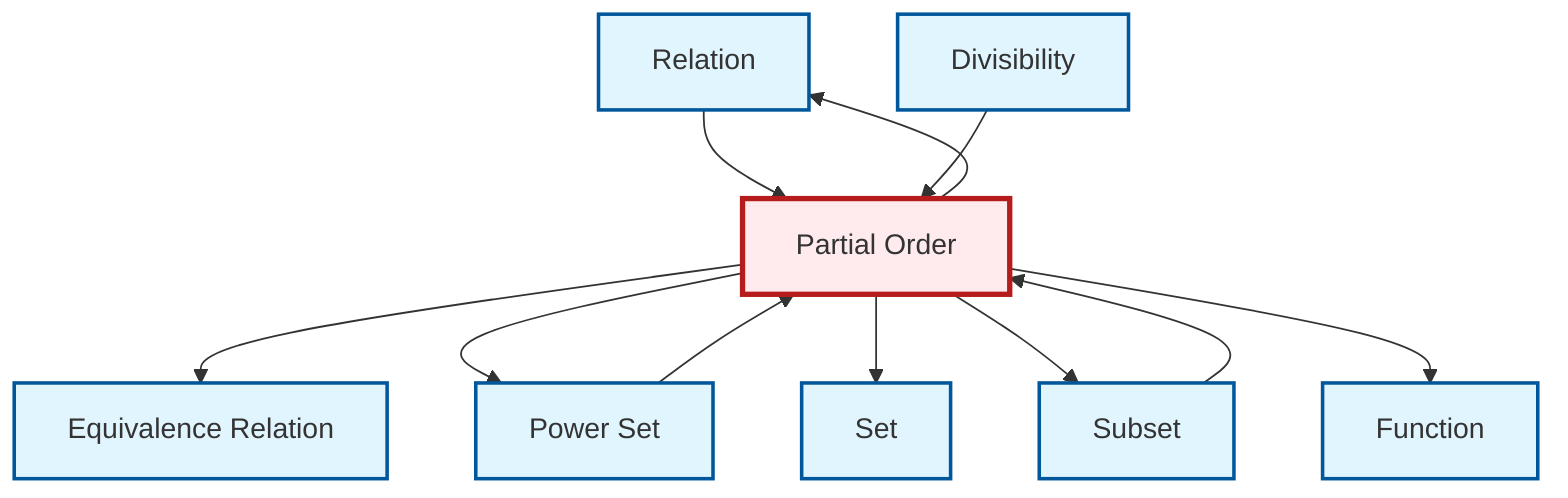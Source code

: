 graph TD
    classDef definition fill:#e1f5fe,stroke:#01579b,stroke-width:2px
    classDef theorem fill:#f3e5f5,stroke:#4a148c,stroke-width:2px
    classDef axiom fill:#fff3e0,stroke:#e65100,stroke-width:2px
    classDef example fill:#e8f5e9,stroke:#1b5e20,stroke-width:2px
    classDef current fill:#ffebee,stroke:#b71c1c,stroke-width:3px
    def-relation["Relation"]:::definition
    def-function["Function"]:::definition
    def-power-set["Power Set"]:::definition
    def-set["Set"]:::definition
    def-partial-order["Partial Order"]:::definition
    def-divisibility["Divisibility"]:::definition
    def-subset["Subset"]:::definition
    def-equivalence-relation["Equivalence Relation"]:::definition
    def-relation --> def-partial-order
    def-subset --> def-partial-order
    def-divisibility --> def-partial-order
    def-partial-order --> def-equivalence-relation
    def-partial-order --> def-relation
    def-partial-order --> def-power-set
    def-partial-order --> def-set
    def-partial-order --> def-subset
    def-partial-order --> def-function
    def-power-set --> def-partial-order
    class def-partial-order current